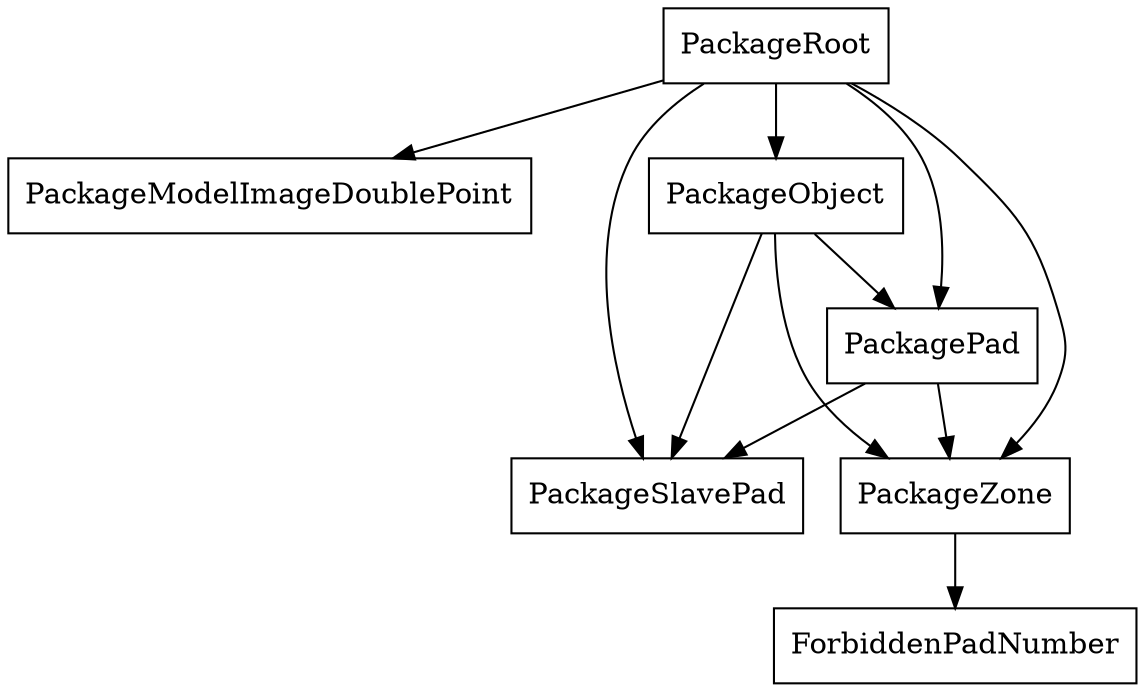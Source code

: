 digraph G {
  "PackageRoot" [shape=rectangle] ;
  "PackageRoot" -> "PackageModelImageDoublePoint" ;
  "PackageRoot" -> "PackageObject" ;
  "PackageRoot" -> "PackagePad" ;
  "PackageRoot" -> "PackageSlavePad" ;
  "PackageRoot" -> "PackageZone" ;
  "PackageModelImageDoublePoint" [shape=rectangle] ;
  "PackageObject" [shape=rectangle] ;
  "PackageObject" -> "PackagePad" ;
  "PackageObject" -> "PackageSlavePad" ;
  "PackageObject" -> "PackageZone" ;
  "PackagePad" [shape=rectangle] ;
  "PackagePad" -> "PackageSlavePad" ;
  "PackagePad" -> "PackageZone" ;
  "PackageSlavePad" [shape=rectangle] ;
  "PackageZone" [shape=rectangle] ;
  "PackageZone" -> "ForbiddenPadNumber" ;
  "ForbiddenPadNumber" [shape=rectangle] ;
}
